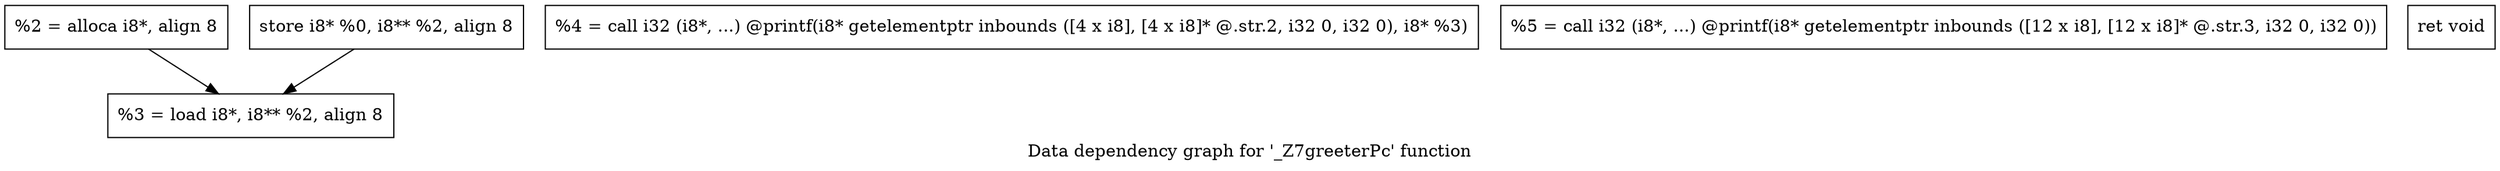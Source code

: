digraph "Data dependency graph for '_Z7greeterPc' function" {
	label="Data dependency graph for '_Z7greeterPc' function";

	Node0xe01220 [shape=record,label="{  %2 = alloca i8*, align 8}"];
	Node0xe01220 -> Node0xe01300;
	Node0xe01290 [shape=record,label="{  store i8* %0, i8** %2, align 8}"];
	Node0xe01290 -> Node0xe01300;
	Node0xe01300 [shape=record,label="{  %3 = load i8*, i8** %2, align 8}"];
	Node0xe02610 [shape=record,label="{  %4 = call i32 (i8*, ...) @printf(i8* getelementptr inbounds ([4 x i8], [4 x i8]* @.str.2, i32 0, i32 0), i8* %3)}"];
	Node0xe02680 [shape=record,label="{  %5 = call i32 (i8*, ...) @printf(i8* getelementptr inbounds ([12 x i8], [12 x i8]* @.str.3, i32 0, i32 0))}"];
	Node0xe01370 [shape=record,label="{  ret void}"];
}
